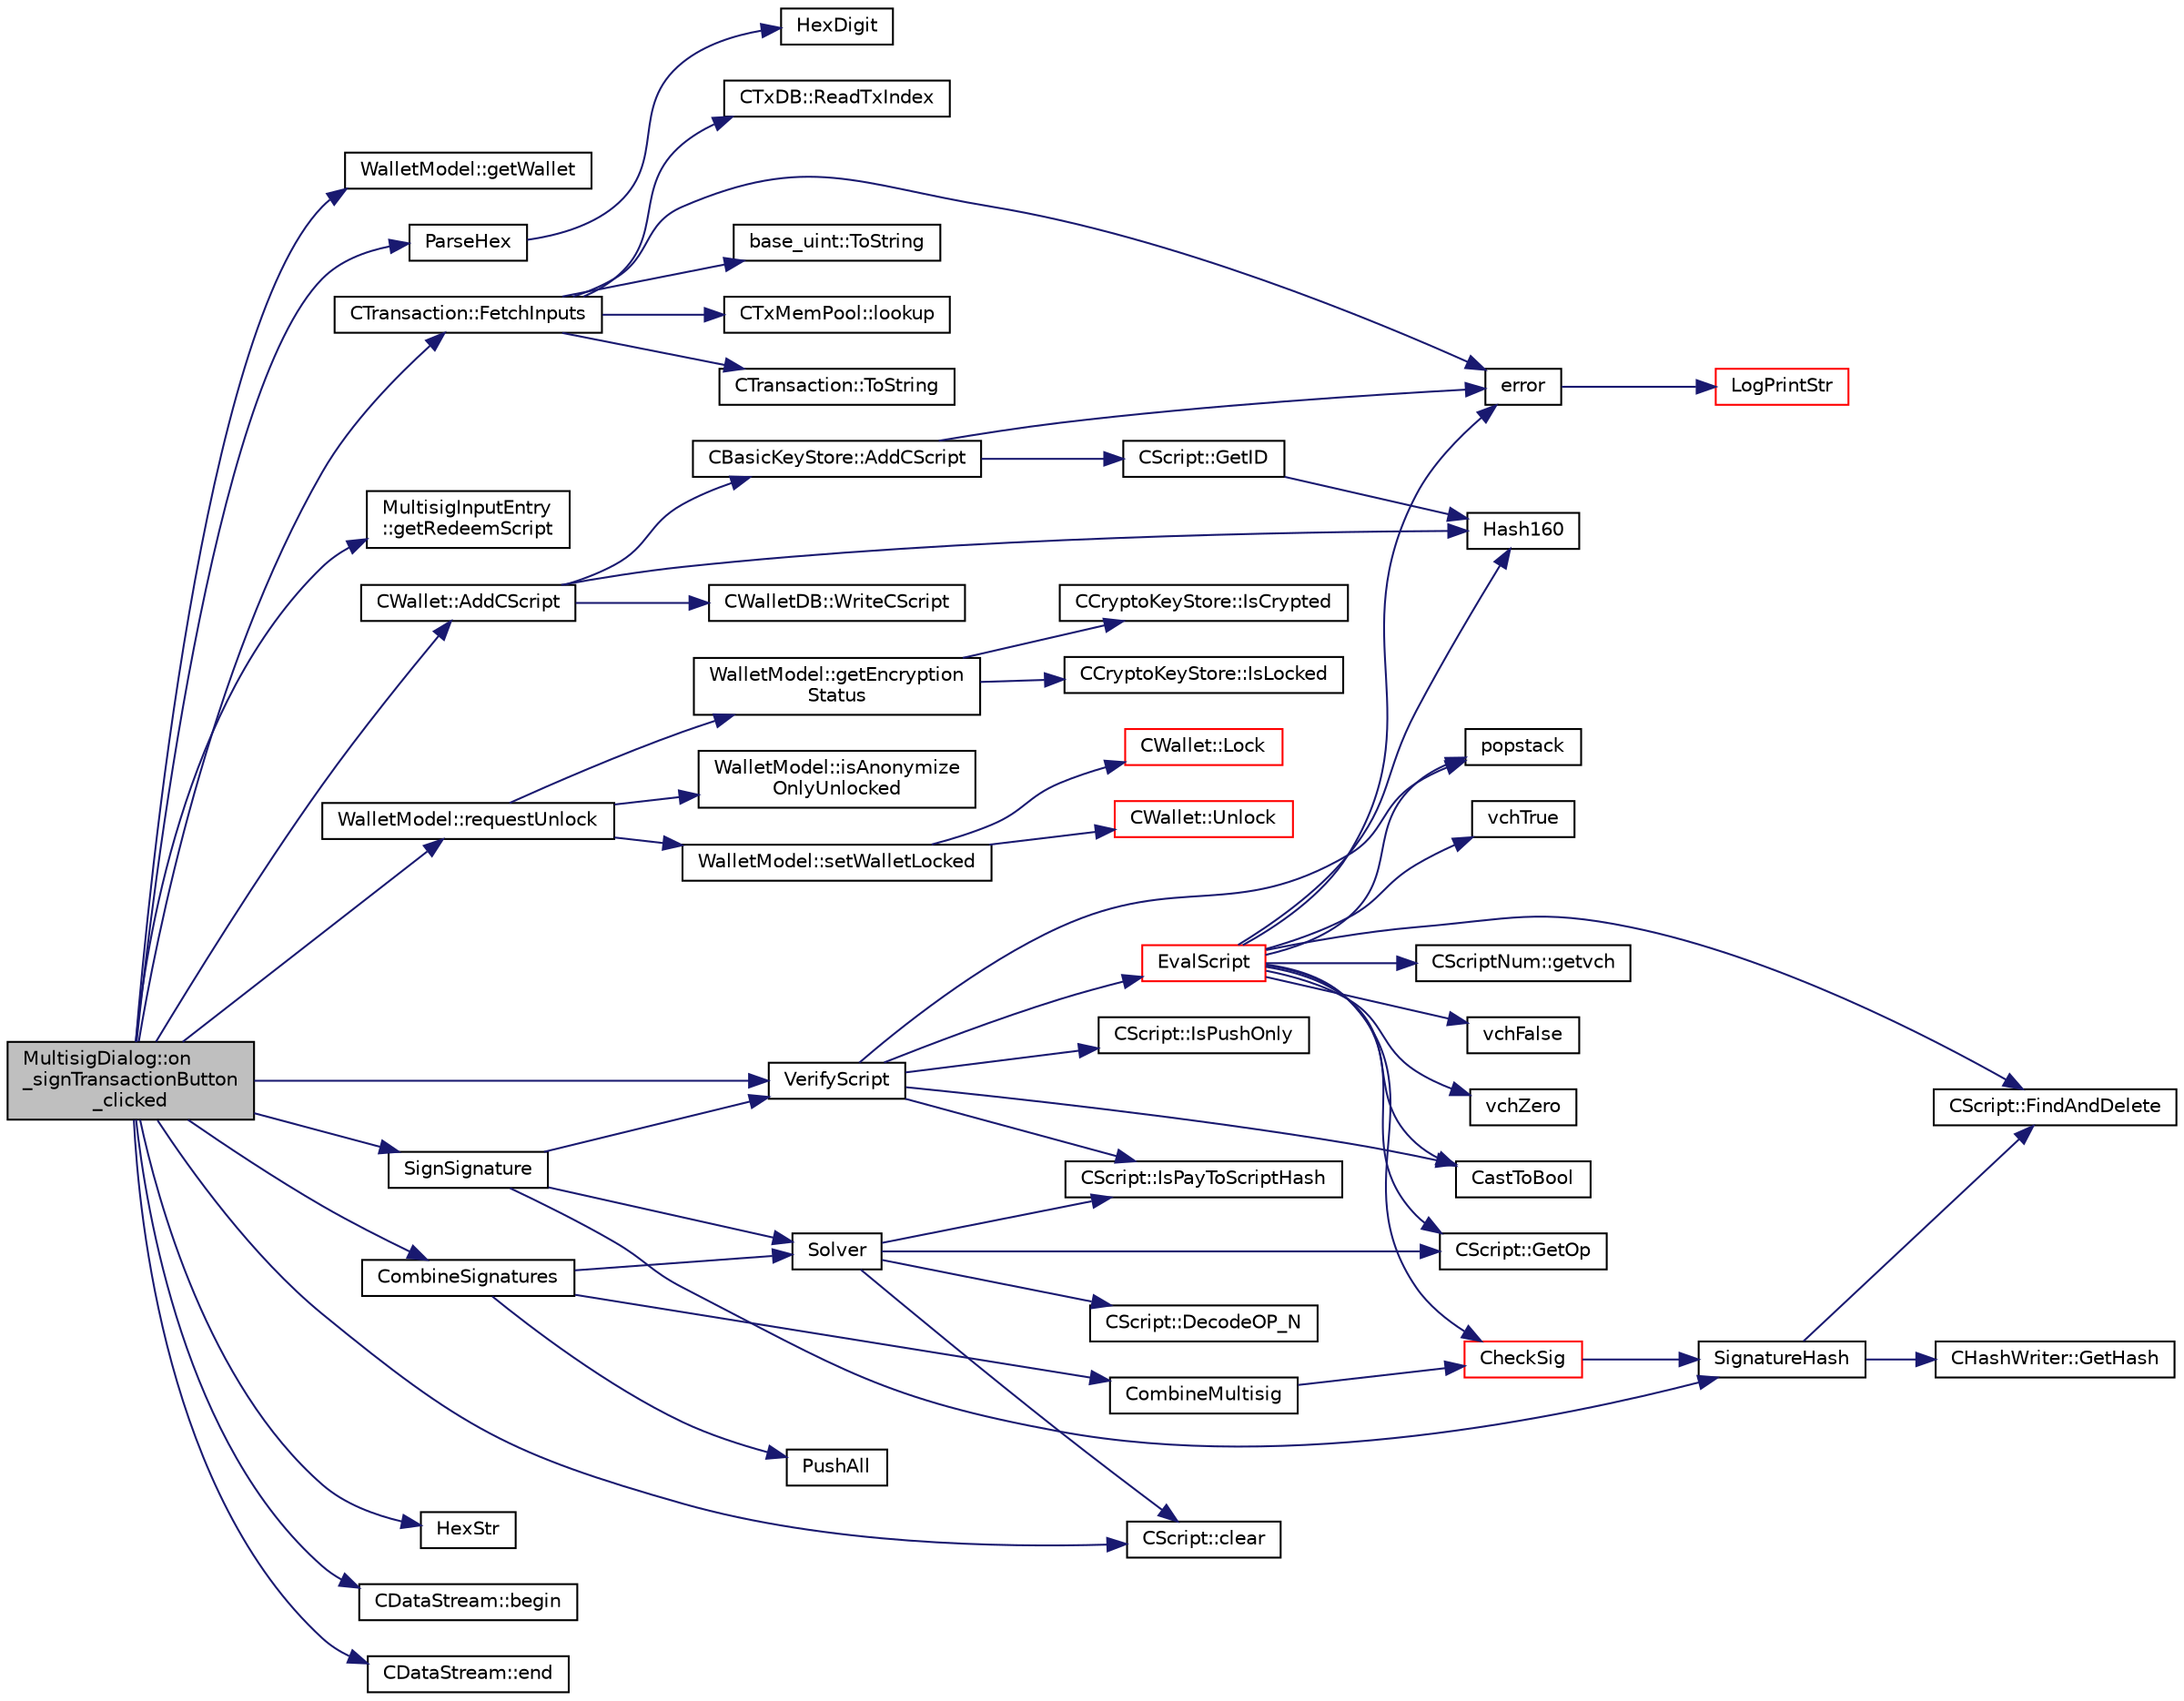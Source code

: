 digraph "MultisigDialog::on_signTransactionButton_clicked"
{
  edge [fontname="Helvetica",fontsize="10",labelfontname="Helvetica",labelfontsize="10"];
  node [fontname="Helvetica",fontsize="10",shape=record];
  rankdir="LR";
  Node426 [label="MultisigDialog::on\l_signTransactionButton\l_clicked",height=0.2,width=0.4,color="black", fillcolor="grey75", style="filled", fontcolor="black"];
  Node426 -> Node427 [color="midnightblue",fontsize="10",style="solid",fontname="Helvetica"];
  Node427 [label="WalletModel::getWallet",height=0.2,width=0.4,color="black", fillcolor="white", style="filled",URL="$d4/d27/class_wallet_model.html#aa3160f1900fce209230251547e434c90"];
  Node426 -> Node428 [color="midnightblue",fontsize="10",style="solid",fontname="Helvetica"];
  Node428 [label="ParseHex",height=0.2,width=0.4,color="black", fillcolor="white", style="filled",URL="$df/d2d/util_8cpp.html#abea395175fbc4a788ed0f0a41710b8a7"];
  Node428 -> Node429 [color="midnightblue",fontsize="10",style="solid",fontname="Helvetica"];
  Node429 [label="HexDigit",height=0.2,width=0.4,color="black", fillcolor="white", style="filled",URL="$df/d2d/util_8cpp.html#aa59e8a8c5a39cb5041f93bb95dd02119"];
  Node426 -> Node430 [color="midnightblue",fontsize="10",style="solid",fontname="Helvetica"];
  Node430 [label="CTransaction::FetchInputs",height=0.2,width=0.4,color="black", fillcolor="white", style="filled",URL="$df/d43/class_c_transaction.html#a5a4967303d3b588a120687f3ed1f4b0a",tooltip="Fetch from memory and/or disk. "];
  Node430 -> Node431 [color="midnightblue",fontsize="10",style="solid",fontname="Helvetica"];
  Node431 [label="CTxDB::ReadTxIndex",height=0.2,width=0.4,color="black", fillcolor="white", style="filled",URL="$d9/d8d/class_c_tx_d_b.html#a8a138e5dcc3ef98991abaa16eaa8ddeb"];
  Node430 -> Node432 [color="midnightblue",fontsize="10",style="solid",fontname="Helvetica"];
  Node432 [label="error",height=0.2,width=0.4,color="black", fillcolor="white", style="filled",URL="$d8/d3c/util_8h.html#af8985880cf4ef26df0a5aa2ffcb76662"];
  Node432 -> Node433 [color="midnightblue",fontsize="10",style="solid",fontname="Helvetica"];
  Node433 [label="LogPrintStr",height=0.2,width=0.4,color="red", fillcolor="white", style="filled",URL="$d8/d3c/util_8h.html#afd4c3002b2797c0560adddb6af3ca1da"];
  Node430 -> Node442 [color="midnightblue",fontsize="10",style="solid",fontname="Helvetica"];
  Node442 [label="base_uint::ToString",height=0.2,width=0.4,color="black", fillcolor="white", style="filled",URL="$da/df7/classbase__uint.html#acccba4d9d51a0c36261718ca0cbb293b"];
  Node430 -> Node443 [color="midnightblue",fontsize="10",style="solid",fontname="Helvetica"];
  Node443 [label="CTxMemPool::lookup",height=0.2,width=0.4,color="black", fillcolor="white", style="filled",URL="$db/d98/class_c_tx_mem_pool.html#ad6d9966cdeb4b6586f7186e709b4e77e"];
  Node430 -> Node444 [color="midnightblue",fontsize="10",style="solid",fontname="Helvetica"];
  Node444 [label="CTransaction::ToString",height=0.2,width=0.4,color="black", fillcolor="white", style="filled",URL="$df/d43/class_c_transaction.html#a80370923c3ac828de68919295d5d0659"];
  Node426 -> Node445 [color="midnightblue",fontsize="10",style="solid",fontname="Helvetica"];
  Node445 [label="MultisigInputEntry\l::getRedeemScript",height=0.2,width=0.4,color="black", fillcolor="white", style="filled",URL="$d9/d3d/class_multisig_input_entry.html#acbb24fa925b5d81f199e9e71bd71cc7b"];
  Node426 -> Node446 [color="midnightblue",fontsize="10",style="solid",fontname="Helvetica"];
  Node446 [label="CWallet::AddCScript",height=0.2,width=0.4,color="black", fillcolor="white", style="filled",URL="$d2/de5/class_c_wallet.html#ad7edacad1c926bc4b7fe0dc1be95ce31"];
  Node446 -> Node447 [color="midnightblue",fontsize="10",style="solid",fontname="Helvetica"];
  Node447 [label="CBasicKeyStore::AddCScript",height=0.2,width=0.4,color="black", fillcolor="white", style="filled",URL="$db/db1/class_c_basic_key_store.html#a56249ce3540398999cd397eeb662e836"];
  Node447 -> Node432 [color="midnightblue",fontsize="10",style="solid",fontname="Helvetica"];
  Node447 -> Node448 [color="midnightblue",fontsize="10",style="solid",fontname="Helvetica"];
  Node448 [label="CScript::GetID",height=0.2,width=0.4,color="black", fillcolor="white", style="filled",URL="$d9/d4b/class_c_script.html#a650fd970d7f03946c741ded7dba2c72c"];
  Node448 -> Node449 [color="midnightblue",fontsize="10",style="solid",fontname="Helvetica"];
  Node449 [label="Hash160",height=0.2,width=0.4,color="black", fillcolor="white", style="filled",URL="$db/dfb/hash_8h.html#a4490f70ddae16e9e48460a0416a48a6b"];
  Node446 -> Node450 [color="midnightblue",fontsize="10",style="solid",fontname="Helvetica"];
  Node450 [label="CWalletDB::WriteCScript",height=0.2,width=0.4,color="black", fillcolor="white", style="filled",URL="$d4/d90/class_c_wallet_d_b.html#a8c69e48e2305775898658e0a4f4616c9"];
  Node446 -> Node449 [color="midnightblue",fontsize="10",style="solid",fontname="Helvetica"];
  Node426 -> Node451 [color="midnightblue",fontsize="10",style="solid",fontname="Helvetica"];
  Node451 [label="WalletModel::requestUnlock",height=0.2,width=0.4,color="black", fillcolor="white", style="filled",URL="$d4/d27/class_wallet_model.html#ae98eaede9493625ce778a0a873b3d124"];
  Node451 -> Node452 [color="midnightblue",fontsize="10",style="solid",fontname="Helvetica"];
  Node452 [label="WalletModel::getEncryption\lStatus",height=0.2,width=0.4,color="black", fillcolor="white", style="filled",URL="$d4/d27/class_wallet_model.html#aa89632d2019414f2ab85674cd4d01398"];
  Node452 -> Node453 [color="midnightblue",fontsize="10",style="solid",fontname="Helvetica"];
  Node453 [label="CCryptoKeyStore::IsCrypted",height=0.2,width=0.4,color="black", fillcolor="white", style="filled",URL="$db/dad/class_c_crypto_key_store.html#acc8fed44366c98fb481333ca6e867088"];
  Node452 -> Node454 [color="midnightblue",fontsize="10",style="solid",fontname="Helvetica"];
  Node454 [label="CCryptoKeyStore::IsLocked",height=0.2,width=0.4,color="black", fillcolor="white", style="filled",URL="$db/dad/class_c_crypto_key_store.html#a52919fa284a3aa10f1b4bd6018b6dbee"];
  Node451 -> Node455 [color="midnightblue",fontsize="10",style="solid",fontname="Helvetica"];
  Node455 [label="WalletModel::isAnonymize\lOnlyUnlocked",height=0.2,width=0.4,color="black", fillcolor="white", style="filled",URL="$d4/d27/class_wallet_model.html#ad170da7fccb70726a4527d67c8f26340"];
  Node451 -> Node456 [color="midnightblue",fontsize="10",style="solid",fontname="Helvetica"];
  Node456 [label="WalletModel::setWalletLocked",height=0.2,width=0.4,color="black", fillcolor="white", style="filled",URL="$d4/d27/class_wallet_model.html#a5a8b65bfaecb0813d64c733f4f34f090"];
  Node456 -> Node457 [color="midnightblue",fontsize="10",style="solid",fontname="Helvetica"];
  Node457 [label="CWallet::Lock",height=0.2,width=0.4,color="red", fillcolor="white", style="filled",URL="$d2/de5/class_c_wallet.html#a0404b6bc1cb804aadc69b9902b52282a"];
  Node456 -> Node463 [color="midnightblue",fontsize="10",style="solid",fontname="Helvetica"];
  Node463 [label="CWallet::Unlock",height=0.2,width=0.4,color="red", fillcolor="white", style="filled",URL="$d2/de5/class_c_wallet.html#a654ae5a3a7c4c7c7bfd271f108781b40"];
  Node426 -> Node503 [color="midnightblue",fontsize="10",style="solid",fontname="Helvetica"];
  Node503 [label="CScript::clear",height=0.2,width=0.4,color="black", fillcolor="white", style="filled",URL="$d9/d4b/class_c_script.html#a7b2baf842621f07c4939408acf63377c"];
  Node426 -> Node504 [color="midnightblue",fontsize="10",style="solid",fontname="Helvetica"];
  Node504 [label="SignSignature",height=0.2,width=0.4,color="black", fillcolor="white", style="filled",URL="$dd/d0f/script_8cpp.html#afe79ac620f155184a8ddc4bb90081d2e"];
  Node504 -> Node505 [color="midnightblue",fontsize="10",style="solid",fontname="Helvetica"];
  Node505 [label="SignatureHash",height=0.2,width=0.4,color="black", fillcolor="white", style="filled",URL="$dd/d0f/script_8cpp.html#a4086161bb714485e7e3662d9b0ceed7d"];
  Node505 -> Node506 [color="midnightblue",fontsize="10",style="solid",fontname="Helvetica"];
  Node506 [label="CScript::FindAndDelete",height=0.2,width=0.4,color="black", fillcolor="white", style="filled",URL="$d9/d4b/class_c_script.html#aad6e9f84fe8aa2d27a979f1bc2732463"];
  Node505 -> Node507 [color="midnightblue",fontsize="10",style="solid",fontname="Helvetica"];
  Node507 [label="CHashWriter::GetHash",height=0.2,width=0.4,color="black", fillcolor="white", style="filled",URL="$d2/def/class_c_hash_writer.html#ae94a937211502eabf19477630090093a"];
  Node504 -> Node508 [color="midnightblue",fontsize="10",style="solid",fontname="Helvetica"];
  Node508 [label="Solver",height=0.2,width=0.4,color="black", fillcolor="white", style="filled",URL="$dd/d0f/script_8cpp.html#a6ee6be50bff44464e905680c6fcee6dc"];
  Node508 -> Node509 [color="midnightblue",fontsize="10",style="solid",fontname="Helvetica"];
  Node509 [label="CScript::IsPayToScriptHash",height=0.2,width=0.4,color="black", fillcolor="white", style="filled",URL="$d9/d4b/class_c_script.html#a0c3729c606d318923dc06f95d85a0971"];
  Node508 -> Node503 [color="midnightblue",fontsize="10",style="solid",fontname="Helvetica"];
  Node508 -> Node510 [color="midnightblue",fontsize="10",style="solid",fontname="Helvetica"];
  Node510 [label="CScript::GetOp",height=0.2,width=0.4,color="black", fillcolor="white", style="filled",URL="$d9/d4b/class_c_script.html#a94635ed93d8d244ec3acfa83f9ecfe5f"];
  Node508 -> Node511 [color="midnightblue",fontsize="10",style="solid",fontname="Helvetica"];
  Node511 [label="CScript::DecodeOP_N",height=0.2,width=0.4,color="black", fillcolor="white", style="filled",URL="$d9/d4b/class_c_script.html#a7f975fca06b3e9a17da8ba23c7647e2e"];
  Node504 -> Node512 [color="midnightblue",fontsize="10",style="solid",fontname="Helvetica"];
  Node512 [label="VerifyScript",height=0.2,width=0.4,color="black", fillcolor="white", style="filled",URL="$dd/d0f/script_8cpp.html#a995f521b6ca4a8bfbd02d4cfe226feb6"];
  Node512 -> Node513 [color="midnightblue",fontsize="10",style="solid",fontname="Helvetica"];
  Node513 [label="EvalScript",height=0.2,width=0.4,color="red", fillcolor="white", style="filled",URL="$dd/d0f/script_8cpp.html#a06faacc17cea79366513c22361475a5a"];
  Node513 -> Node514 [color="midnightblue",fontsize="10",style="solid",fontname="Helvetica"];
  Node514 [label="vchFalse",height=0.2,width=0.4,color="black", fillcolor="white", style="filled",URL="$dd/d0f/script_8cpp.html#a6a72ce5c3d29330e70b69f5964aef752"];
  Node513 -> Node515 [color="midnightblue",fontsize="10",style="solid",fontname="Helvetica"];
  Node515 [label="vchZero",height=0.2,width=0.4,color="black", fillcolor="white", style="filled",URL="$dd/d0f/script_8cpp.html#a53582f03e92e860d973791d31b683cbe"];
  Node513 -> Node516 [color="midnightblue",fontsize="10",style="solid",fontname="Helvetica"];
  Node516 [label="vchTrue",height=0.2,width=0.4,color="black", fillcolor="white", style="filled",URL="$dd/d0f/script_8cpp.html#a498c11ff9400e1e200522482a60114b9"];
  Node513 -> Node510 [color="midnightblue",fontsize="10",style="solid",fontname="Helvetica"];
  Node513 -> Node517 [color="midnightblue",fontsize="10",style="solid",fontname="Helvetica"];
  Node517 [label="CScriptNum::getvch",height=0.2,width=0.4,color="black", fillcolor="white", style="filled",URL="$d8/d95/class_c_script_num.html#af1684eeaa754266aa5bd4fc5f14c6991"];
  Node513 -> Node518 [color="midnightblue",fontsize="10",style="solid",fontname="Helvetica"];
  Node518 [label="CastToBool",height=0.2,width=0.4,color="black", fillcolor="white", style="filled",URL="$dd/d0f/script_8cpp.html#a43bc2157638b796f2e3144963e00db34"];
  Node513 -> Node519 [color="midnightblue",fontsize="10",style="solid",fontname="Helvetica"];
  Node519 [label="popstack",height=0.2,width=0.4,color="black", fillcolor="white", style="filled",URL="$dd/d0f/script_8cpp.html#a8a6c5e60bc410bea032ace92ff6461ee"];
  Node513 -> Node449 [color="midnightblue",fontsize="10",style="solid",fontname="Helvetica"];
  Node513 -> Node506 [color="midnightblue",fontsize="10",style="solid",fontname="Helvetica"];
  Node513 -> Node537 [color="midnightblue",fontsize="10",style="solid",fontname="Helvetica"];
  Node537 [label="CheckSig",height=0.2,width=0.4,color="red", fillcolor="white", style="filled",URL="$dd/d0f/script_8cpp.html#af1a7eb0123f11ad1154249f4a4c1a9d1"];
  Node537 -> Node505 [color="midnightblue",fontsize="10",style="solid",fontname="Helvetica"];
  Node513 -> Node432 [color="midnightblue",fontsize="10",style="solid",fontname="Helvetica"];
  Node512 -> Node518 [color="midnightblue",fontsize="10",style="solid",fontname="Helvetica"];
  Node512 -> Node509 [color="midnightblue",fontsize="10",style="solid",fontname="Helvetica"];
  Node512 -> Node553 [color="midnightblue",fontsize="10",style="solid",fontname="Helvetica"];
  Node553 [label="CScript::IsPushOnly",height=0.2,width=0.4,color="black", fillcolor="white", style="filled",URL="$d9/d4b/class_c_script.html#a804771eeafb1039672515eabbc823274"];
  Node512 -> Node519 [color="midnightblue",fontsize="10",style="solid",fontname="Helvetica"];
  Node426 -> Node554 [color="midnightblue",fontsize="10",style="solid",fontname="Helvetica"];
  Node554 [label="CombineSignatures",height=0.2,width=0.4,color="black", fillcolor="white", style="filled",URL="$dd/d0f/script_8cpp.html#a79ba74edb86e8e00eef84202dd5dea43"];
  Node554 -> Node555 [color="midnightblue",fontsize="10",style="solid",fontname="Helvetica"];
  Node555 [label="PushAll",height=0.2,width=0.4,color="black", fillcolor="white", style="filled",URL="$dd/d0f/script_8cpp.html#ada87737f34785261df0ed2d41f60542b"];
  Node554 -> Node508 [color="midnightblue",fontsize="10",style="solid",fontname="Helvetica"];
  Node554 -> Node556 [color="midnightblue",fontsize="10",style="solid",fontname="Helvetica"];
  Node556 [label="CombineMultisig",height=0.2,width=0.4,color="black", fillcolor="white", style="filled",URL="$dd/d0f/script_8cpp.html#a1d62cd216f093d9e80a7e34d8b866021"];
  Node556 -> Node537 [color="midnightblue",fontsize="10",style="solid",fontname="Helvetica"];
  Node426 -> Node512 [color="midnightblue",fontsize="10",style="solid",fontname="Helvetica"];
  Node426 -> Node557 [color="midnightblue",fontsize="10",style="solid",fontname="Helvetica"];
  Node557 [label="HexStr",height=0.2,width=0.4,color="black", fillcolor="white", style="filled",URL="$d8/d3c/util_8h.html#ace13a819ca4e98c22847d26b3b357e75"];
  Node426 -> Node558 [color="midnightblue",fontsize="10",style="solid",fontname="Helvetica"];
  Node558 [label="CDataStream::begin",height=0.2,width=0.4,color="black", fillcolor="white", style="filled",URL="$d5/d41/class_c_data_stream.html#a2355d11752d8622badfbc03e9ed192fd"];
  Node426 -> Node559 [color="midnightblue",fontsize="10",style="solid",fontname="Helvetica"];
  Node559 [label="CDataStream::end",height=0.2,width=0.4,color="black", fillcolor="white", style="filled",URL="$d5/d41/class_c_data_stream.html#a66409dbd4403682fe674e2e71173cab4"];
}
